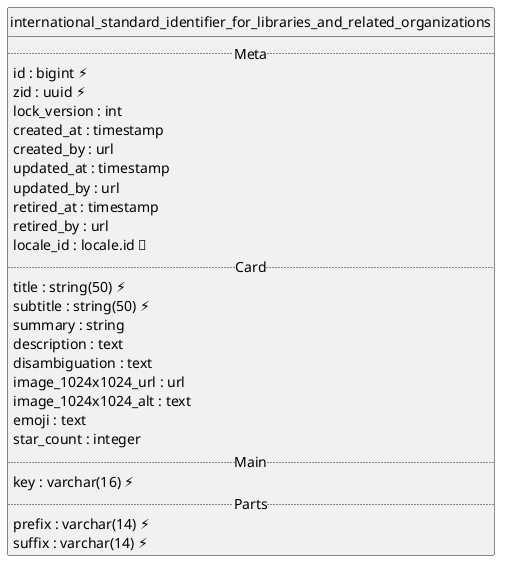 @startuml uml
skinparam monochrome true
skinparam linetype ortho
hide circle

entity international_standard_identifier_for_libraries_and_related_organizations {
  .. Meta ..
  id : bigint ⚡
  zid : uuid ⚡
  lock_version : int
  created_at : timestamp
  created_by : url
  updated_at : timestamp
  updated_by : url
  retired_at : timestamp
  retired_by : url
  locale_id : locale.id 🔑
  .. Card ..
  title : string(50) ⚡
  subtitle : string(50) ⚡
  summary : string
  description : text
  disambiguation : text
  image_1024x1024_url : url
  image_1024x1024_alt : text
  emoji : text
  star_count : integer
  .. Main ..
  key : varchar(16) ⚡
  .. Parts ..
  prefix : varchar(14) ⚡
  suffix : varchar(14) ⚡
}

@enduml
